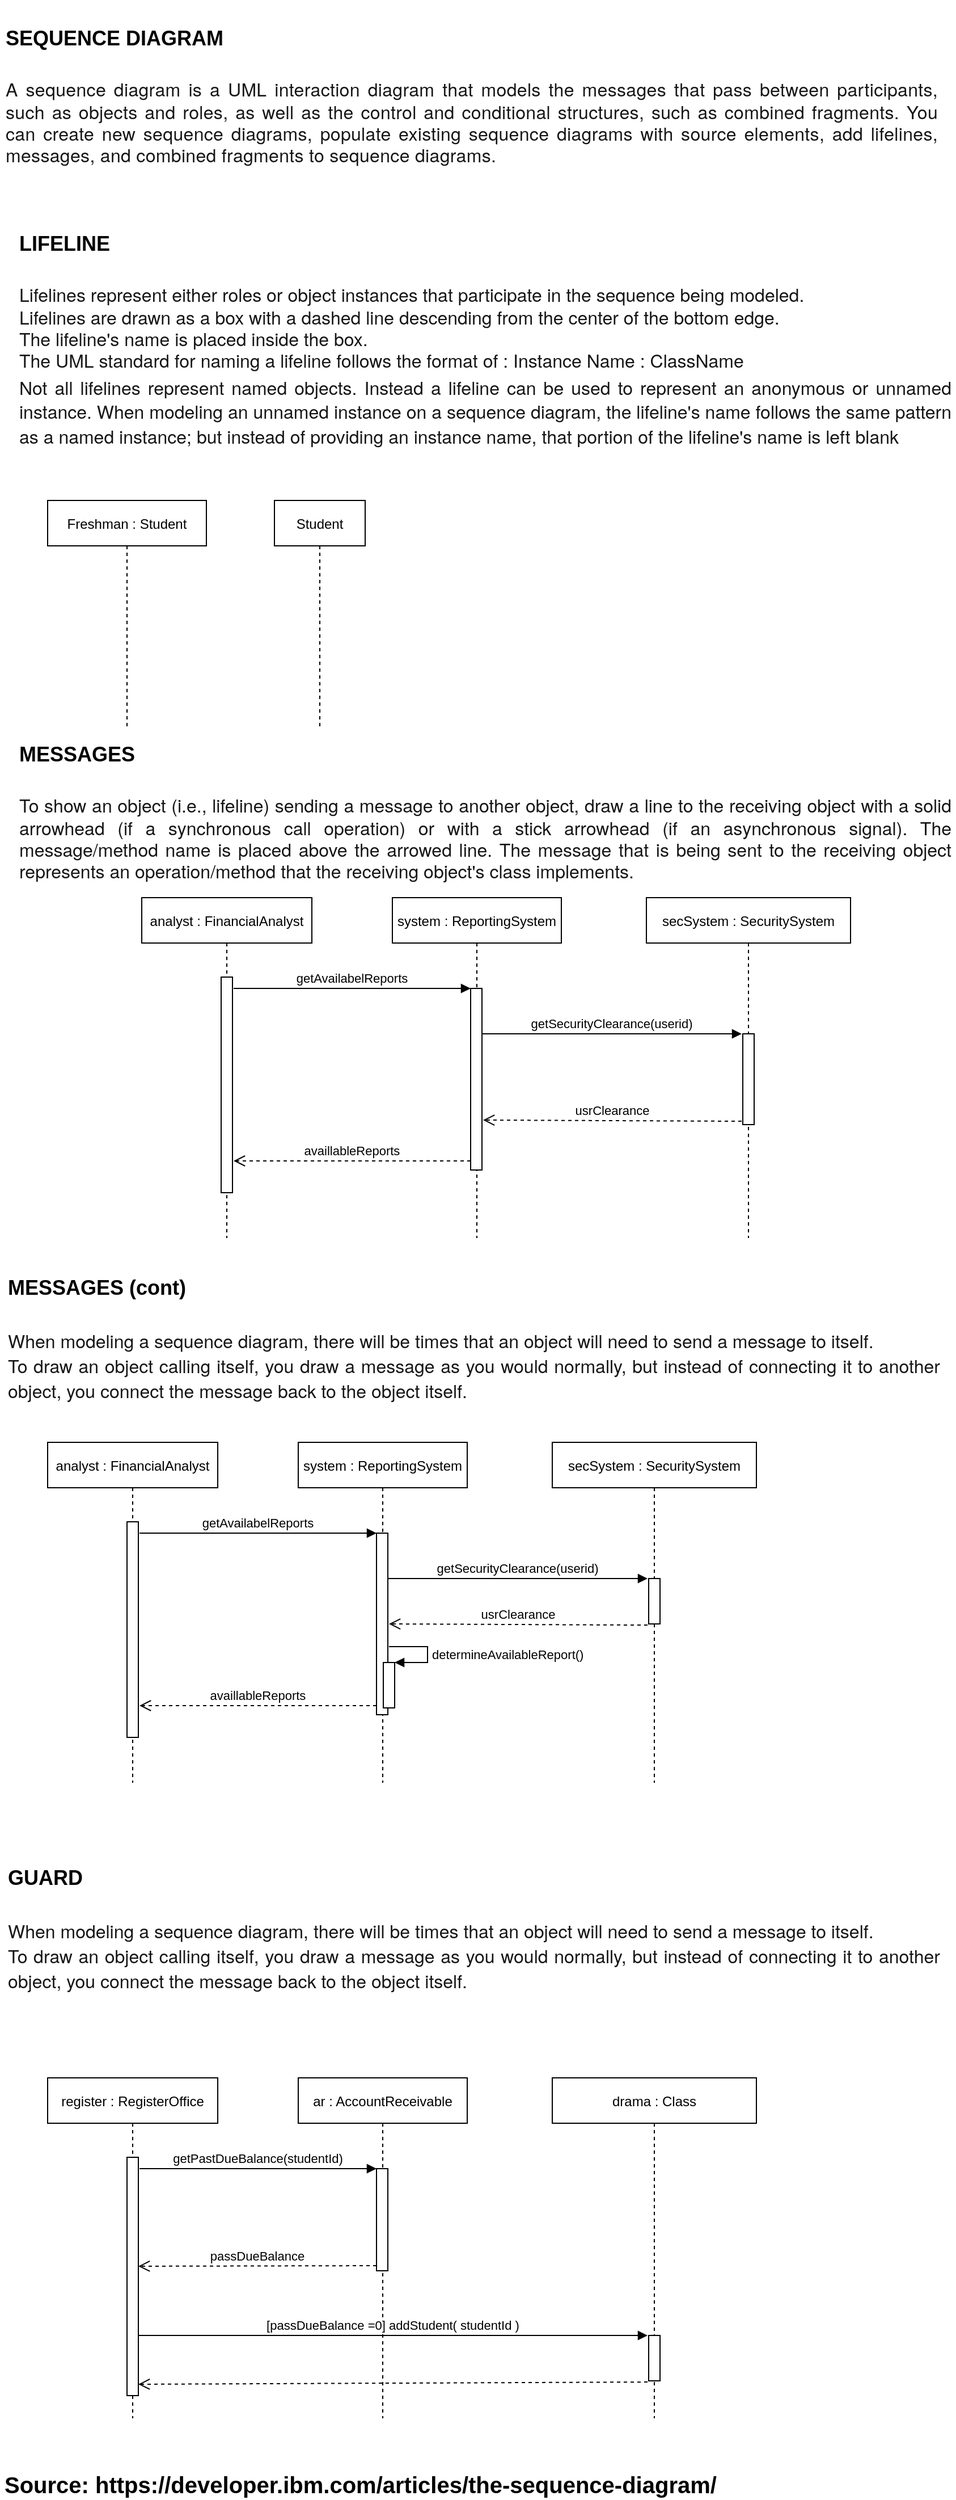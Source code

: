 <mxfile version="18.0.3" type="github" pages="3">
  <diagram id="kgpKYQtTHZ0yAKxKKP6v" name="Sequence Basic">
    <mxGraphModel dx="1422" dy="2013" grid="1" gridSize="10" guides="1" tooltips="1" connect="1" arrows="1" fold="1" page="1" pageScale="1" pageWidth="850" pageHeight="1100" math="0" shadow="0">
      <root>
        <mxCell id="0" />
        <mxCell id="1" parent="0" />
        <mxCell id="3nuBFxr9cyL0pnOWT2aG-1" value="analyst : FinancialAnalyst" style="shape=umlLifeline;perimeter=lifelinePerimeter;container=1;collapsible=0;recursiveResize=0;rounded=0;shadow=0;strokeWidth=1;" parent="1" vertex="1">
          <mxGeometry x="125" y="-299" width="150" height="300" as="geometry" />
        </mxCell>
        <mxCell id="3nuBFxr9cyL0pnOWT2aG-2" value="" style="points=[];perimeter=orthogonalPerimeter;rounded=0;shadow=0;strokeWidth=1;" parent="3nuBFxr9cyL0pnOWT2aG-1" vertex="1">
          <mxGeometry x="70" y="70" width="10" height="190" as="geometry" />
        </mxCell>
        <mxCell id="3nuBFxr9cyL0pnOWT2aG-5" value="system : ReportingSystem" style="shape=umlLifeline;perimeter=lifelinePerimeter;container=1;collapsible=0;recursiveResize=0;rounded=0;shadow=0;strokeWidth=1;" parent="1" vertex="1">
          <mxGeometry x="346" y="-299" width="149" height="300" as="geometry" />
        </mxCell>
        <mxCell id="3nuBFxr9cyL0pnOWT2aG-6" value="" style="points=[];perimeter=orthogonalPerimeter;rounded=0;shadow=0;strokeWidth=1;" parent="3nuBFxr9cyL0pnOWT2aG-5" vertex="1">
          <mxGeometry x="69" y="80" width="10" height="160" as="geometry" />
        </mxCell>
        <mxCell id="3nuBFxr9cyL0pnOWT2aG-7" value="availlableReports" style="verticalAlign=bottom;endArrow=open;dashed=1;endSize=8;exitX=0;exitY=0.95;shadow=0;strokeWidth=1;fillColor=#d5e8d4;strokeColor=#000000;" parent="1" source="3nuBFxr9cyL0pnOWT2aG-6" edge="1">
          <mxGeometry relative="1" as="geometry">
            <mxPoint x="206" y="-67.0" as="targetPoint" />
          </mxGeometry>
        </mxCell>
        <mxCell id="3nuBFxr9cyL0pnOWT2aG-8" value="getAvailabelReports" style="verticalAlign=bottom;endArrow=block;entryX=0;entryY=0;shadow=0;strokeWidth=1;fillColor=#f8cecc;strokeColor=#000000;" parent="1" target="3nuBFxr9cyL0pnOWT2aG-6" edge="1">
          <mxGeometry relative="1" as="geometry">
            <mxPoint x="206" y="-219" as="sourcePoint" />
          </mxGeometry>
        </mxCell>
        <mxCell id="3nuBFxr9cyL0pnOWT2aG-10" value="usrClearance" style="verticalAlign=bottom;endArrow=open;dashed=1;endSize=8;shadow=0;strokeWidth=1;exitX=-0.1;exitY=0.963;exitDx=0;exitDy=0;exitPerimeter=0;fillColor=#d5e8d4;strokeColor=#000000;" parent="1" source="m5hxuh_p9RbYXUV5SAYv-16" edge="1">
          <mxGeometry relative="1" as="geometry">
            <mxPoint x="426" y="-103" as="targetPoint" />
            <mxPoint x="635" y="-103" as="sourcePoint" />
          </mxGeometry>
        </mxCell>
        <mxCell id="m5hxuh_p9RbYXUV5SAYv-2" value="&lt;h4 style=&quot;text-align: justify;&quot;&gt;&lt;font style=&quot;font-size: 18px;&quot;&gt;LIFELINE&lt;/font&gt;&lt;/h4&gt;&lt;span style=&quot;color: rgb(22, 22, 22); font-family: &amp;quot;IBM Plex Sans&amp;quot;, &amp;quot;Helvetica Neue&amp;quot;, Arial, sans-serif; font-size: 16px; background-color: rgb(255, 255, 255);&quot;&gt;&lt;div style=&quot;text-align: justify;&quot;&gt;Lifelines represent either roles or object instances that participate in the sequence being modeled.&amp;nbsp;&lt;/div&gt;&lt;/span&gt;&lt;span style=&quot;color: rgb(22, 22, 22); font-family: &amp;quot;IBM Plex Sans&amp;quot;, &amp;quot;Helvetica Neue&amp;quot;, Arial, sans-serif; font-size: 16px; background-color: rgb(255, 255, 255);&quot;&gt;&lt;div style=&quot;text-align: justify;&quot;&gt;Lifelines are drawn as a box with a dashed line descending from the center of the bottom edge.&lt;/div&gt;&lt;/span&gt;&lt;span style=&quot;color: rgb(22, 22, 22); font-family: &amp;quot;IBM Plex Sans&amp;quot;, &amp;quot;Helvetica Neue&amp;quot;, Arial, sans-serif; font-size: 16px; background-color: rgb(255, 255, 255);&quot;&gt;&lt;div style=&quot;text-align: justify;&quot;&gt;The lifeline&#39;s name is placed inside the box.&lt;/div&gt;&lt;/span&gt;&lt;span style=&quot;background-color: rgb(255, 255, 255);&quot;&gt;&lt;div style=&quot;text-align: justify;&quot;&gt;&lt;span style=&quot;font-size: 16px; color: rgb(22, 22, 22); font-family: &amp;quot;IBM Plex Sans&amp;quot;, &amp;quot;Helvetica Neue&amp;quot;, Arial, sans-serif;&quot;&gt;The UML standard for naming a lifeline follows the format of : Instance Name : ClassName&lt;/span&gt;&lt;/div&gt;&lt;font face=&quot;IBM Plex Sans, Helvetica Neue, Arial, sans-serif&quot; color=&quot;#161616&quot;&gt;&lt;div style=&quot;text-align: justify;&quot;&gt;&lt;span style=&quot;font-size: 16px;&quot;&gt;Not all lifelines represent named objects. Instead a lifeline can be used to represent an anonymous or unnamed instance. When modeling an unnamed instance on a sequence diagram, the lifeline&#39;s name follows the same pattern as a named instance; but instead of providing an instance name, that portion of the lifeline&#39;s name is left blank&lt;/span&gt;&lt;/div&gt;&lt;/font&gt;&lt;div style=&quot;text-align: justify;&quot;&gt;&lt;br&gt;&lt;/div&gt;&lt;/span&gt;&lt;span style=&quot;background-color: rgb(244, 244, 244); letter-spacing: 0.32px;&quot;&gt;&lt;div style=&quot;text-align: justify;&quot;&gt;&lt;font face=&quot;IBM Plex Mono, Menlo, DejaVu Sans Mono, Bitstream Vera Sans Mono, Courier, monospace&quot; color=&quot;#161616&quot;&gt;&lt;br&gt;&lt;/font&gt;&lt;/div&gt;&lt;/span&gt;" style="text;html=1;strokeColor=none;fillColor=none;spacing=5;spacingTop=-20;whiteSpace=wrap;overflow=hidden;rounded=0;fontSize=18;" parent="1" vertex="1">
          <mxGeometry x="12" y="-899" width="830" height="230" as="geometry" />
        </mxCell>
        <mxCell id="m5hxuh_p9RbYXUV5SAYv-3" value="Freshman : Student" style="shape=umlLifeline;perimeter=lifelinePerimeter;container=1;collapsible=0;recursiveResize=0;rounded=0;shadow=0;strokeWidth=1;" parent="1" vertex="1">
          <mxGeometry x="42" y="-649" width="140" height="200" as="geometry" />
        </mxCell>
        <mxCell id="m5hxuh_p9RbYXUV5SAYv-7" value="Student" style="shape=umlLifeline;perimeter=lifelinePerimeter;container=1;collapsible=0;recursiveResize=0;rounded=0;shadow=0;strokeWidth=1;" parent="1" vertex="1">
          <mxGeometry x="242" y="-649" width="80" height="200" as="geometry" />
        </mxCell>
        <mxCell id="m5hxuh_p9RbYXUV5SAYv-8" value="&lt;h4 style=&quot;text-align: justify;&quot;&gt;&lt;font style=&quot;font-size: 18px;&quot;&gt;MESSAGES&lt;/font&gt;&lt;/h4&gt;&lt;span style=&quot;color: rgb(22, 22, 22); font-family: &amp;quot;IBM Plex Sans&amp;quot;, &amp;quot;Helvetica Neue&amp;quot;, Arial, sans-serif; font-size: 16px; background-color: rgb(255, 255, 255);&quot;&gt;&lt;div style=&quot;text-align: justify;&quot;&gt;&lt;span style=&quot;text-align: start;&quot;&gt;To show an object (i.e., lifeline) sending a message to another object, draw a line to the receiving object with a solid arrowhead (if a synchronous call operation) or with a stick arrowhead (if an asynchronous signal). The message/method name is placed above the arrowed line. The message that is being sent to the receiving object represents an operation/method that the receiving object&#39;s class implements.&amp;nbsp;&lt;/span&gt;&lt;br&gt;&lt;/div&gt;&lt;/span&gt;&lt;span style=&quot;background-color: rgb(255, 255, 255);&quot;&gt;&lt;div style=&quot;text-align: justify;&quot;&gt;&lt;br&gt;&lt;/div&gt;&lt;/span&gt;&lt;span style=&quot;background-color: rgb(244, 244, 244); letter-spacing: 0.32px;&quot;&gt;&lt;div style=&quot;text-align: justify;&quot;&gt;&lt;font face=&quot;IBM Plex Mono, Menlo, DejaVu Sans Mono, Bitstream Vera Sans Mono, Courier, monospace&quot; color=&quot;#161616&quot;&gt;&lt;br&gt;&lt;/font&gt;&lt;/div&gt;&lt;/span&gt;" style="text;html=1;strokeColor=none;fillColor=none;spacing=5;spacingTop=-20;whiteSpace=wrap;overflow=hidden;rounded=0;fontSize=18;" parent="1" vertex="1">
          <mxGeometry x="12" y="-449" width="830" height="140" as="geometry" />
        </mxCell>
        <mxCell id="m5hxuh_p9RbYXUV5SAYv-11" value="secSystem : SecuritySystem" style="shape=umlLifeline;perimeter=lifelinePerimeter;container=1;collapsible=0;recursiveResize=0;rounded=0;shadow=0;strokeWidth=1;" parent="1" vertex="1">
          <mxGeometry x="570" y="-299" width="180" height="300" as="geometry" />
        </mxCell>
        <mxCell id="m5hxuh_p9RbYXUV5SAYv-16" value="" style="points=[];perimeter=orthogonalPerimeter;rounded=0;shadow=0;strokeWidth=1;" parent="m5hxuh_p9RbYXUV5SAYv-11" vertex="1">
          <mxGeometry x="85" y="120" width="10" height="80" as="geometry" />
        </mxCell>
        <mxCell id="m5hxuh_p9RbYXUV5SAYv-14" value="getSecurityClearance(userid)" style="verticalAlign=bottom;endArrow=block;entryX=0;entryY=0;shadow=0;strokeWidth=1;exitX=1;exitY=0.25;exitDx=0;exitDy=0;exitPerimeter=0;fillColor=#f8cecc;strokeColor=#000000;" parent="1" source="3nuBFxr9cyL0pnOWT2aG-6" edge="1">
          <mxGeometry relative="1" as="geometry">
            <mxPoint x="435" y="-179" as="sourcePoint" />
            <mxPoint x="654" y="-179" as="targetPoint" />
          </mxGeometry>
        </mxCell>
        <mxCell id="m5hxuh_p9RbYXUV5SAYv-17" value="&lt;h4 style=&quot;text-align: justify;&quot;&gt;&lt;font style=&quot;font-size: 18px;&quot;&gt;MESSAGES (cont)&lt;/font&gt;&lt;/h4&gt;&lt;span style=&quot;background-color: rgb(255, 255, 255);&quot;&gt;&lt;div style=&quot;text-align: start;&quot;&gt;&lt;font face=&quot;IBM Plex Sans, Helvetica Neue, Arial, sans-serif&quot; color=&quot;#161616&quot;&gt;&lt;span style=&quot;font-size: 16px;&quot;&gt;When modeling a sequence diagram, there will be times that an object will need to send a message to itself.&lt;/span&gt;&lt;/font&gt;&lt;br&gt;&lt;/div&gt;&lt;/span&gt;&lt;span style=&quot;background-color: rgb(255, 255, 255);&quot;&gt;&lt;div style=&quot;text-align: justify;&quot;&gt;&lt;span style=&quot;color: rgb(22, 22, 22); font-family: &amp;quot;IBM Plex Sans&amp;quot;, &amp;quot;Helvetica Neue&amp;quot;, Arial, sans-serif; font-size: 16px; text-align: start;&quot;&gt;To draw an object calling itself, you draw a message as you would normally, but instead of connecting it to another object, you connect the message back to the object itself.&lt;/span&gt;&lt;br&gt;&lt;/div&gt;&lt;/span&gt;" style="text;html=1;strokeColor=none;fillColor=none;spacing=5;spacingTop=-20;whiteSpace=wrap;overflow=hidden;rounded=0;fontSize=18;" parent="1" vertex="1">
          <mxGeometry x="2" y="21" width="830" height="130" as="geometry" />
        </mxCell>
        <mxCell id="m5hxuh_p9RbYXUV5SAYv-19" value="analyst : FinancialAnalyst" style="shape=umlLifeline;perimeter=lifelinePerimeter;container=1;collapsible=0;recursiveResize=0;rounded=0;shadow=0;strokeWidth=1;" parent="1" vertex="1">
          <mxGeometry x="42" y="181" width="150" height="300" as="geometry" />
        </mxCell>
        <mxCell id="m5hxuh_p9RbYXUV5SAYv-20" value="" style="points=[];perimeter=orthogonalPerimeter;rounded=0;shadow=0;strokeWidth=1;" parent="m5hxuh_p9RbYXUV5SAYv-19" vertex="1">
          <mxGeometry x="70" y="70" width="10" height="190" as="geometry" />
        </mxCell>
        <mxCell id="m5hxuh_p9RbYXUV5SAYv-21" value="system : ReportingSystem" style="shape=umlLifeline;perimeter=lifelinePerimeter;container=1;collapsible=0;recursiveResize=0;rounded=0;shadow=0;strokeWidth=1;" parent="1" vertex="1">
          <mxGeometry x="263" y="181" width="149" height="300" as="geometry" />
        </mxCell>
        <mxCell id="m5hxuh_p9RbYXUV5SAYv-22" value="" style="points=[];perimeter=orthogonalPerimeter;rounded=0;shadow=0;strokeWidth=1;" parent="m5hxuh_p9RbYXUV5SAYv-21" vertex="1">
          <mxGeometry x="69" y="80" width="10" height="160" as="geometry" />
        </mxCell>
        <mxCell id="m5hxuh_p9RbYXUV5SAYv-29" value="" style="html=1;points=[];perimeter=orthogonalPerimeter;fontSize=18;" parent="m5hxuh_p9RbYXUV5SAYv-21" vertex="1">
          <mxGeometry x="75" y="194" width="10" height="40" as="geometry" />
        </mxCell>
        <mxCell id="m5hxuh_p9RbYXUV5SAYv-30" value="&lt;font style=&quot;font-size: 11px;&quot;&gt;determineAvailableReport()&lt;/font&gt;" style="edgeStyle=orthogonalEdgeStyle;html=1;align=left;spacingLeft=2;endArrow=block;rounded=0;entryX=1;entryY=0;fontSize=18;fillColor=#f8cecc;strokeColor=#000000;" parent="m5hxuh_p9RbYXUV5SAYv-21" target="m5hxuh_p9RbYXUV5SAYv-29" edge="1">
          <mxGeometry relative="1" as="geometry">
            <mxPoint x="80" y="180" as="sourcePoint" />
            <Array as="points">
              <mxPoint x="114" y="180" />
              <mxPoint x="114" y="194" />
            </Array>
          </mxGeometry>
        </mxCell>
        <mxCell id="m5hxuh_p9RbYXUV5SAYv-23" value="availlableReports" style="verticalAlign=bottom;endArrow=open;dashed=1;endSize=8;exitX=0;exitY=0.95;shadow=0;strokeWidth=1;" parent="1" source="m5hxuh_p9RbYXUV5SAYv-22" edge="1">
          <mxGeometry relative="1" as="geometry">
            <mxPoint x="123" y="413.0" as="targetPoint" />
          </mxGeometry>
        </mxCell>
        <mxCell id="m5hxuh_p9RbYXUV5SAYv-24" value="getAvailabelReports" style="verticalAlign=bottom;endArrow=block;entryX=0;entryY=0;shadow=0;strokeWidth=1;" parent="1" target="m5hxuh_p9RbYXUV5SAYv-22" edge="1">
          <mxGeometry relative="1" as="geometry">
            <mxPoint x="123" y="261" as="sourcePoint" />
          </mxGeometry>
        </mxCell>
        <mxCell id="m5hxuh_p9RbYXUV5SAYv-25" value="usrClearance" style="verticalAlign=bottom;endArrow=open;dashed=1;endSize=8;shadow=0;strokeWidth=1;exitX=-0.1;exitY=0.963;exitDx=0;exitDy=0;exitPerimeter=0;" parent="1" edge="1">
          <mxGeometry relative="1" as="geometry">
            <mxPoint x="343" y="341" as="targetPoint" />
            <mxPoint x="571" y="342.04" as="sourcePoint" />
          </mxGeometry>
        </mxCell>
        <mxCell id="m5hxuh_p9RbYXUV5SAYv-26" value="secSystem : SecuritySystem" style="shape=umlLifeline;perimeter=lifelinePerimeter;container=1;collapsible=0;recursiveResize=0;rounded=0;shadow=0;strokeWidth=1;" parent="1" vertex="1">
          <mxGeometry x="487" y="181" width="180" height="300" as="geometry" />
        </mxCell>
        <mxCell id="m5hxuh_p9RbYXUV5SAYv-27" value="" style="points=[];perimeter=orthogonalPerimeter;rounded=0;shadow=0;strokeWidth=1;" parent="m5hxuh_p9RbYXUV5SAYv-26" vertex="1">
          <mxGeometry x="85" y="120" width="10" height="40" as="geometry" />
        </mxCell>
        <mxCell id="m5hxuh_p9RbYXUV5SAYv-28" value="getSecurityClearance(userid)" style="verticalAlign=bottom;endArrow=block;entryX=0;entryY=0;shadow=0;strokeWidth=1;exitX=1;exitY=0.25;exitDx=0;exitDy=0;exitPerimeter=0;" parent="1" source="m5hxuh_p9RbYXUV5SAYv-22" edge="1">
          <mxGeometry relative="1" as="geometry">
            <mxPoint x="352" y="301" as="sourcePoint" />
            <mxPoint x="571" y="301" as="targetPoint" />
          </mxGeometry>
        </mxCell>
        <mxCell id="tBn9dLWRTdamshEgE9BG-2" value="&lt;h4 style=&quot;text-align: justify;&quot;&gt;SEQUENCE DIAGRAM&lt;/h4&gt;&lt;span style=&quot;color: rgb(22, 22, 22); font-family: &amp;quot;IBM Plex Sans&amp;quot;, &amp;quot;Helvetica Neue&amp;quot;, Arial, sans-serif; font-size: 16px; background-color: rgb(255, 255, 255);&quot;&gt;&lt;div style=&quot;text-align: justify;&quot;&gt;&lt;span style=&quot;letter-spacing: 0.16px; text-align: start;&quot;&gt;A sequence diagram is a UML interaction diagram that models the messages that pass between participants, such as objects and roles, as well as the control and conditional structures, such as combined fragments. You can create new sequence diagrams, populate existing sequence diagrams with source elements, add lifelines, messages, and combined fragments to sequence diagrams.&lt;/span&gt;&lt;br&gt;&lt;/div&gt;&lt;/span&gt;&lt;span style=&quot;background-color: rgb(255, 255, 255);&quot;&gt;&lt;div style=&quot;text-align: justify;&quot;&gt;&lt;br&gt;&lt;/div&gt;&lt;/span&gt;&lt;span style=&quot;background-color: rgb(244, 244, 244); letter-spacing: 0.32px;&quot;&gt;&lt;div style=&quot;text-align: justify;&quot;&gt;&lt;font face=&quot;IBM Plex Mono, Menlo, DejaVu Sans Mono, Bitstream Vera Sans Mono, Courier, monospace&quot; color=&quot;#161616&quot;&gt;&lt;br&gt;&lt;/font&gt;&lt;/div&gt;&lt;/span&gt;" style="text;html=1;strokeColor=none;fillColor=none;spacing=5;spacingTop=-20;whiteSpace=wrap;overflow=hidden;rounded=0;fontSize=18;" parent="1" vertex="1">
          <mxGeometry y="-1080" width="830" height="160" as="geometry" />
        </mxCell>
        <UserObject label="Source: https://developer.ibm.com/articles/the-sequence-diagram/" link="https://developer.ibm.com/articles/the-sequence-diagram/" id="zN8DcEWnaMwmWa9ZiDB6-1">
          <mxCell style="text;whiteSpace=wrap;html=1;fontStyle=1;fontSize=20;" parent="1" vertex="1">
            <mxGeometry x="2" y="1081" width="660" height="30" as="geometry" />
          </mxCell>
        </UserObject>
        <mxCell id="MJMkMVPjEUM1tPfrCIHi-2" value="&lt;h4 style=&quot;text-align: justify;&quot;&gt;&lt;font style=&quot;font-size: 18px;&quot;&gt;GUARD&lt;/font&gt;&lt;/h4&gt;&lt;span style=&quot;background-color: rgb(255, 255, 255);&quot;&gt;&lt;div style=&quot;text-align: start;&quot;&gt;&lt;font face=&quot;IBM Plex Sans, Helvetica Neue, Arial, sans-serif&quot; color=&quot;#161616&quot;&gt;&lt;span style=&quot;font-size: 16px;&quot;&gt;When modeling a sequence diagram, there will be times that an object will need to send a message to itself.&lt;/span&gt;&lt;/font&gt;&lt;br&gt;&lt;/div&gt;&lt;/span&gt;&lt;span style=&quot;background-color: rgb(255, 255, 255);&quot;&gt;&lt;div style=&quot;text-align: justify;&quot;&gt;&lt;span style=&quot;color: rgb(22, 22, 22); font-family: &amp;quot;IBM Plex Sans&amp;quot;, &amp;quot;Helvetica Neue&amp;quot;, Arial, sans-serif; font-size: 16px; text-align: start;&quot;&gt;To draw an object calling itself, you draw a message as you would normally, but instead of connecting it to another object, you connect the message back to the object itself.&lt;/span&gt;&lt;br&gt;&lt;/div&gt;&lt;/span&gt;" style="text;html=1;strokeColor=none;fillColor=none;spacing=5;spacingTop=-20;whiteSpace=wrap;overflow=hidden;rounded=0;fontSize=18;" vertex="1" parent="1">
          <mxGeometry x="2" y="541" width="830" height="150" as="geometry" />
        </mxCell>
        <mxCell id="MJMkMVPjEUM1tPfrCIHi-3" value="register : RegisterOffice" style="shape=umlLifeline;perimeter=lifelinePerimeter;container=1;collapsible=0;recursiveResize=0;rounded=0;shadow=0;strokeWidth=1;" vertex="1" parent="1">
          <mxGeometry x="42" y="741" width="150" height="300" as="geometry" />
        </mxCell>
        <mxCell id="MJMkMVPjEUM1tPfrCIHi-4" value="" style="points=[];perimeter=orthogonalPerimeter;rounded=0;shadow=0;strokeWidth=1;" vertex="1" parent="MJMkMVPjEUM1tPfrCIHi-3">
          <mxGeometry x="70" y="70" width="10" height="210" as="geometry" />
        </mxCell>
        <mxCell id="MJMkMVPjEUM1tPfrCIHi-5" value="ar : AccountReceivable" style="shape=umlLifeline;perimeter=lifelinePerimeter;container=1;collapsible=0;recursiveResize=0;rounded=0;shadow=0;strokeWidth=1;" vertex="1" parent="1">
          <mxGeometry x="263" y="741" width="149" height="300" as="geometry" />
        </mxCell>
        <mxCell id="MJMkMVPjEUM1tPfrCIHi-6" value="" style="points=[];perimeter=orthogonalPerimeter;rounded=0;shadow=0;strokeWidth=1;" vertex="1" parent="MJMkMVPjEUM1tPfrCIHi-5">
          <mxGeometry x="69" y="80" width="10" height="90" as="geometry" />
        </mxCell>
        <mxCell id="MJMkMVPjEUM1tPfrCIHi-9" value="passDueBalance" style="verticalAlign=bottom;endArrow=open;dashed=1;endSize=8;exitX=0;exitY=0.95;shadow=0;strokeWidth=1;" edge="1" parent="1" source="MJMkMVPjEUM1tPfrCIHi-6">
          <mxGeometry relative="1" as="geometry">
            <mxPoint x="122" y="907" as="targetPoint" />
          </mxGeometry>
        </mxCell>
        <mxCell id="MJMkMVPjEUM1tPfrCIHi-10" value="getPastDueBalance(studentId)" style="verticalAlign=bottom;endArrow=block;entryX=0;entryY=0;shadow=0;strokeWidth=1;" edge="1" parent="1" target="MJMkMVPjEUM1tPfrCIHi-6">
          <mxGeometry relative="1" as="geometry">
            <mxPoint x="123" y="821" as="sourcePoint" />
          </mxGeometry>
        </mxCell>
        <mxCell id="MJMkMVPjEUM1tPfrCIHi-11" value="" style="verticalAlign=bottom;endArrow=open;dashed=1;endSize=8;shadow=0;strokeWidth=1;exitX=-0.1;exitY=0.963;exitDx=0;exitDy=0;exitPerimeter=0;" edge="1" parent="1">
          <mxGeometry relative="1" as="geometry">
            <mxPoint x="122" y="1011" as="targetPoint" />
            <mxPoint x="571" y="1009.04" as="sourcePoint" />
          </mxGeometry>
        </mxCell>
        <mxCell id="MJMkMVPjEUM1tPfrCIHi-12" value="drama : Class" style="shape=umlLifeline;perimeter=lifelinePerimeter;container=1;collapsible=0;recursiveResize=0;rounded=0;shadow=0;strokeWidth=1;" vertex="1" parent="1">
          <mxGeometry x="487" y="741" width="180" height="300" as="geometry" />
        </mxCell>
        <mxCell id="MJMkMVPjEUM1tPfrCIHi-13" value="" style="points=[];perimeter=orthogonalPerimeter;rounded=0;shadow=0;strokeWidth=1;" vertex="1" parent="MJMkMVPjEUM1tPfrCIHi-12">
          <mxGeometry x="85" y="227" width="10" height="40" as="geometry" />
        </mxCell>
        <mxCell id="MJMkMVPjEUM1tPfrCIHi-14" value="[passDueBalance =0] addStudent( studentId )" style="verticalAlign=bottom;endArrow=block;entryX=0;entryY=0;shadow=0;strokeWidth=1;" edge="1" parent="1">
          <mxGeometry relative="1" as="geometry">
            <mxPoint x="122" y="968" as="sourcePoint" />
            <mxPoint x="571" y="968" as="targetPoint" />
          </mxGeometry>
        </mxCell>
      </root>
    </mxGraphModel>
  </diagram>
  <diagram id="dVJeRuKE7RDZSUEcOzz5" name="Use Case">
    <mxGraphModel dx="595" dy="913" grid="1" gridSize="10" guides="1" tooltips="1" connect="1" arrows="1" fold="1" page="1" pageScale="1" pageWidth="827" pageHeight="1169" math="0" shadow="0">
      <root>
        <mxCell id="0" />
        <mxCell id="1" parent="0" />
        <mxCell id="Ifn-UOxQA3Tm4ciu712V-1" value="&lt;h4 style=&quot;text-align: justify;&quot;&gt;&lt;a style=&quot;box-sizing: inherit; padding: 0px; border: 0px; margin: 0px; font-variant-numeric: inherit; font-variant-east-asian: inherit; font-stretch: inherit; line-height: inherit; font-family: &amp;quot;IBM Plex Sans&amp;quot;, &amp;quot;Helvetica Neue&amp;quot;, Arial, sans-serif; font-size: 16px; vertical-align: baseline; color: rgb(15, 98, 254); cursor: pointer; text-decoration-line: none; text-align: left; background-color: rgb(255, 255, 255);&quot; href=&quot;https://www.ibm.com/docs/en/SS8PJ7_9.6.1/com.ibm.xtools.modeler.doc/topics/cuc.html&quot;&gt;Use cases&lt;/a&gt;&lt;/h4&gt;&lt;h4 style=&quot;text-align: justify;&quot;&gt;&lt;span style=&quot;color: rgb(22, 22, 22); font-family: &amp;quot;IBM Plex Sans&amp;quot;, &amp;quot;Helvetica Neue&amp;quot;, Arial, sans-serif; font-size: 16px; font-weight: 400; text-align: left; background-color: rgb(255, 255, 255);&quot;&gt;A use case describes a function that a system performs to achieve the user’s goal. A use case must yield an observable result that is of value to the user of the system.&lt;/span&gt;&lt;br&gt;&lt;/h4&gt;&lt;div&gt;&lt;span style=&quot;color: rgb(22, 22, 22); font-family: &amp;quot;IBM Plex Sans&amp;quot;, &amp;quot;Helvetica Neue&amp;quot;, Arial, sans-serif; font-size: 16px; font-weight: 400; text-align: left; background-color: rgb(255, 255, 255);&quot;&gt;&lt;br&gt;&lt;/span&gt;&lt;/div&gt;&lt;div&gt;&lt;span style=&quot;color: rgb(22, 22, 22); font-family: &amp;quot;IBM Plex Sans&amp;quot;, &amp;quot;Helvetica Neue&amp;quot;, Arial, sans-serif; font-size: 16px; font-weight: 400; text-align: left; background-color: rgb(255, 255, 255);&quot;&gt;&lt;br&gt;&lt;/span&gt;&lt;/div&gt;&lt;span style=&quot;background-color: rgb(255, 255, 255);&quot;&gt;&lt;div style=&quot;text-align: start;&quot;&gt;&lt;a style=&quot;box-sizing: inherit; padding: 0px; border: 0px; margin: 0px; font-variant-numeric: inherit; font-variant-east-asian: inherit; font-weight: 700; font-stretch: inherit; line-height: inherit; font-family: &amp;quot;IBM Plex Sans&amp;quot;, &amp;quot;Helvetica Neue&amp;quot;, Arial, sans-serif; font-size: 16px; vertical-align: baseline; color: rgb(15, 98, 254); cursor: pointer; text-decoration-line: none;&quot; href=&quot;https://www.ibm.com/docs/en/SS8PJ7_9.6.1/com.ibm.xtools.modeler.doc/topics/cactor.html&quot;&gt;Actors&lt;/a&gt;&lt;span style=&quot;color: rgb(22, 22, 22); font-family: &amp;quot;IBM Plex Sans&amp;quot;, &amp;quot;Helvetica Neue&amp;quot;, Arial, sans-serif; font-size: 16px;&quot;&gt;&lt;br&gt;&lt;/span&gt;&lt;/div&gt;&lt;div style=&quot;text-align: start;&quot;&gt;&lt;span style=&quot;color: rgb(22, 22, 22); font-family: &amp;quot;IBM Plex Sans&amp;quot;, &amp;quot;Helvetica Neue&amp;quot;, Arial, sans-serif; font-size: 16px;&quot;&gt;An actor represents a role of a user that interacts with the system that you are modeling. The user can be a human user, an organization, a machine, or another external system.&lt;/span&gt;&lt;span style=&quot;color: rgb(22, 22, 22); font-family: &amp;quot;IBM Plex Sans&amp;quot;, &amp;quot;Helvetica Neue&amp;quot;, Arial, sans-serif; font-size: 16px;&quot;&gt;&lt;br&gt;&lt;/span&gt;&lt;/div&gt;&lt;div style=&quot;text-align: start;&quot;&gt;&lt;span style=&quot;color: rgb(22, 22, 22); font-family: &amp;quot;IBM Plex Sans&amp;quot;, &amp;quot;Helvetica Neue&amp;quot;, Arial, sans-serif; font-size: 16px;&quot;&gt;&lt;br&gt;&lt;/span&gt;&lt;/div&gt;&lt;div style=&quot;text-align: start;&quot;&gt;&lt;span style=&quot;color: rgb(22, 22, 22); font-family: &amp;quot;IBM Plex Sans&amp;quot;, &amp;quot;Helvetica Neue&amp;quot;, Arial, sans-serif; font-size: 16px;&quot;&gt;&lt;br&gt;&lt;/span&gt;&lt;/div&gt;&lt;div style=&quot;text-align: start;&quot;&gt;&lt;span style=&quot;color: rgb(22, 22, 22); font-family: &amp;quot;IBM Plex Sans&amp;quot;, &amp;quot;Helvetica Neue&amp;quot;, Arial, sans-serif; font-size: 16px;&quot;&gt;&lt;br&gt;&lt;/span&gt;&lt;/div&gt;&lt;div style=&quot;text-align: start;&quot;&gt;&lt;span style=&quot;color: rgb(22, 22, 22); font-family: &amp;quot;IBM Plex Sans&amp;quot;, &amp;quot;Helvetica Neue&amp;quot;, Arial, sans-serif; font-size: 16px;&quot;&gt;&lt;br&gt;&lt;/span&gt;&lt;/div&gt;&lt;div style=&quot;text-align: start;&quot;&gt;&lt;span style=&quot;color: rgb(22, 22, 22); font-family: &amp;quot;IBM Plex Sans&amp;quot;, &amp;quot;Helvetica Neue&amp;quot;, Arial, sans-serif; font-size: 16px;&quot;&gt;&lt;br&gt;&lt;/span&gt;&lt;/div&gt;&lt;div style=&quot;text-align: start;&quot;&gt;&lt;br&gt;&lt;/div&gt;&lt;div style=&quot;text-align: start;&quot;&gt;&lt;a style=&quot;box-sizing: inherit; padding: 0px; border: 0px; margin: 0px; font-variant-numeric: inherit; font-variant-east-asian: inherit; font-weight: 700; font-stretch: inherit; line-height: inherit; font-family: &amp;quot;IBM Plex Sans&amp;quot;, &amp;quot;Helvetica Neue&amp;quot;, Arial, sans-serif; font-size: 16px; vertical-align: baseline; color: rgb(15, 98, 254); cursor: pointer; text-decoration-line: none;&quot; href=&quot;https://www.ibm.com/docs/en/SS8PJ7_9.6.1/com.ibm.xtools.modeler.doc/topics/crelsme_ucd.html&quot;&gt;Relationships in use-case diagrams&lt;/a&gt;&lt;/div&gt;&lt;div style=&quot;text-align: start;&quot;&gt;&lt;br&gt;&lt;/div&gt;&lt;div style=&quot;text-align: start;&quot;&gt;&lt;span style=&quot;color: rgb(22, 22, 22); font-family: &amp;quot;IBM Plex Sans&amp;quot;, &amp;quot;Helvetica Neue&amp;quot;, Arial, sans-serif; font-size: 16px;&quot;&gt;In UML, a relationship is a connection between model elements. A UML relationship is a type of model element that adds semantics to a model by defining the structure and behavior between the model elements.&lt;/span&gt;&lt;span style=&quot;color: rgb(22, 22, 22); font-family: &amp;quot;IBM Plex Sans&amp;quot;, &amp;quot;Helvetica Neue&amp;quot;, Arial, sans-serif; font-size: 16px;&quot;&gt;&lt;br&gt;&lt;/span&gt;&lt;/div&gt;&lt;div style=&quot;text-align: start;&quot;&gt;&lt;span style=&quot;color: rgb(22, 22, 22); font-family: &amp;quot;IBM Plex Sans&amp;quot;, &amp;quot;Helvetica Neue&amp;quot;, Arial, sans-serif; font-size: 16px;&quot;&gt;&lt;br&gt;&lt;/span&gt;&lt;/div&gt;&lt;/span&gt;" style="text;html=1;strokeColor=none;fillColor=none;spacing=5;spacingTop=-20;whiteSpace=wrap;overflow=hidden;rounded=0;fontSize=18;" parent="1" vertex="1">
          <mxGeometry x="890" y="290" width="760" height="1220" as="geometry" />
        </mxCell>
        <mxCell id="YBjXotv5qvlRHlgiekUH-1" value="&lt;h4 style=&quot;text-align: justify;&quot;&gt;&lt;span style=&quot;color: rgb(22, 22, 22); font-family: &amp;quot;IBM Plex Sans&amp;quot;, &amp;quot;Helvetica Neue&amp;quot;, Arial, sans-serif; font-size: 16px; letter-spacing: 0.16px; text-align: start; background-color: rgb(255, 255, 255);&quot;&gt;Use-case diagrams&lt;/span&gt;&lt;/h4&gt;&lt;span style=&quot;color: rgb(22, 22, 22); font-family: &amp;quot;IBM Plex Sans&amp;quot;, &amp;quot;Helvetica Neue&amp;quot;, Arial, sans-serif; font-size: 16px; background-color: rgb(255, 255, 255);&quot;&gt;&lt;div style=&quot;text-align: justify;&quot;&gt;&lt;span style=&quot;letter-spacing: 0.16px;&quot;&gt;In UML, use-case diagrams model the behavior of a system and help to capture the requirements of the system&lt;/span&gt;&lt;/div&gt;&lt;/span&gt;&lt;span style=&quot;color: rgb(22, 22, 22); font-family: &amp;quot;IBM Plex Sans&amp;quot;, &amp;quot;Helvetica Neue&amp;quot;, Arial, sans-serif; font-size: 16px; background-color: rgb(255, 255, 255);&quot;&gt;&lt;div style=&quot;text-align: justify;&quot;&gt;Describe the high-level functions and scope of a system.&lt;/div&gt;&lt;/span&gt;&lt;span style=&quot;color: rgb(22, 22, 22); font-family: &amp;quot;IBM Plex Sans&amp;quot;, &amp;quot;Helvetica Neue&amp;quot;, Arial, sans-serif; font-size: 16px; background-color: rgb(255, 255, 255);&quot;&gt;&lt;div style=&quot;text-align: justify;&quot;&gt;Illustrate and define the context and requirements of either an entire system or the important parts of the system.&lt;/div&gt;&lt;/span&gt;&lt;span style=&quot;background-color: rgb(255, 255, 255);&quot;&gt;&lt;div style=&quot;text-align: justify;&quot;&gt;&lt;font face=&quot;IBM Plex Sans, Helvetica Neue, Arial, sans-serif&quot; color=&quot;#161616&quot;&gt;&lt;span style=&quot;font-size: 16px;&quot;&gt;&lt;br&gt;&lt;/span&gt;&lt;/font&gt;&lt;/div&gt;&lt;div style=&quot;text-align: justify;&quot;&gt;&lt;br&gt;&lt;/div&gt;&lt;/span&gt;&lt;div style=&quot;text-align: justify;&quot;&gt;&lt;span style=&quot;color: rgb(22, 22, 22); font-family: &amp;quot;IBM Plex Sans&amp;quot;, &amp;quot;Helvetica Neue&amp;quot;, Arial, sans-serif; font-size: 16px; font-weight: 400; letter-spacing: 0.16px; text-align: start; background-color: rgb(255, 255, 255);&quot;&gt;&lt;br&gt;&lt;/span&gt;&lt;/div&gt;" style="text;html=1;strokeColor=none;fillColor=none;spacing=5;spacingTop=-20;whiteSpace=wrap;overflow=hidden;rounded=0;fontSize=18;" parent="1" vertex="1">
          <mxGeometry x="827" y="20" width="813" height="180" as="geometry" />
        </mxCell>
        <mxCell id="YBjXotv5qvlRHlgiekUH-2" value="&lt;span style=&quot;color: rgb(22, 22, 22); font-family: &amp;quot;IBM Plex Sans&amp;quot;, &amp;quot;Helvetica Neue&amp;quot;, Arial, sans-serif; font-size: 16px; font-style: normal; font-variant-ligatures: normal; font-variant-caps: normal; letter-spacing: normal; orphans: 2; text-align: start; text-indent: 0px; text-transform: none; widows: 2; word-spacing: 0px; -webkit-text-stroke-width: 0px; background-color: rgb(255, 255, 255); text-decoration-thickness: initial; text-decoration-style: initial; text-decoration-color: initial; float: none; display: inline !important;&quot;&gt;Model elements&lt;/span&gt;" style="text;whiteSpace=wrap;html=1;fontSize=11;fontStyle=1" parent="1" vertex="1">
          <mxGeometry x="832" y="250" width="140" height="30" as="geometry" />
        </mxCell>
        <mxCell id="YBjXotv5qvlRHlgiekUH-3" value="Use Case" style="ellipse;whiteSpace=wrap;html=1;fontSize=11;" parent="1" vertex="1">
          <mxGeometry x="1190" y="400" width="140" height="70" as="geometry" />
        </mxCell>
        <mxCell id="YBjXotv5qvlRHlgiekUH-4" value="Actor" style="shape=umlActor;verticalLabelPosition=bottom;verticalAlign=top;html=1;fontSize=11;" parent="1" vertex="1">
          <mxGeometry x="1245" y="555" width="30" height="60" as="geometry" />
        </mxCell>
        <mxCell id="YBjXotv5qvlRHlgiekUH-9" value="Base use Case" style="ellipse;whiteSpace=wrap;html=1;fontSize=11;" parent="1" vertex="1">
          <mxGeometry x="1000" y="980" width="140" height="70" as="geometry" />
        </mxCell>
        <mxCell id="YBjXotv5qvlRHlgiekUH-10" value="Inclusion Use Case" style="ellipse;whiteSpace=wrap;html=1;fontSize=11;" parent="1" vertex="1">
          <mxGeometry x="1300" y="980" width="140" height="70" as="geometry" />
        </mxCell>
        <mxCell id="YBjXotv5qvlRHlgiekUH-12" value="&amp;lt;&amp;lt;include&amp;gt;&amp;gt;" style="html=1;verticalAlign=bottom;labelBackgroundColor=none;endArrow=open;endFill=0;dashed=1;rounded=0;fontSize=11;" parent="1" edge="1">
          <mxGeometry width="160" relative="1" as="geometry">
            <mxPoint x="1140" y="1014.5" as="sourcePoint" />
            <mxPoint x="1300" y="1014.5" as="targetPoint" />
          </mxGeometry>
        </mxCell>
        <mxCell id="YBjXotv5qvlRHlgiekUH-13" value="CheckOrderStatus" style="ellipse;whiteSpace=wrap;html=1;fontSize=11;" parent="1" vertex="1">
          <mxGeometry x="1000" y="1090" width="140" height="70" as="geometry" />
        </mxCell>
        <mxCell id="YBjXotv5qvlRHlgiekUH-14" value="Login" style="ellipse;whiteSpace=wrap;html=1;fontSize=11;" parent="1" vertex="1">
          <mxGeometry x="1300" y="1090" width="140" height="70" as="geometry" />
        </mxCell>
        <mxCell id="YBjXotv5qvlRHlgiekUH-15" value="&amp;lt;&amp;lt;include&amp;gt;&amp;gt;" style="html=1;verticalAlign=bottom;labelBackgroundColor=none;endArrow=open;endFill=0;dashed=1;rounded=0;fontSize=11;" parent="1" edge="1">
          <mxGeometry width="160" relative="1" as="geometry">
            <mxPoint x="1140" y="1124.5" as="sourcePoint" />
            <mxPoint x="1300" y="1124.5" as="targetPoint" />
          </mxGeometry>
        </mxCell>
        <mxCell id="YBjXotv5qvlRHlgiekUH-17" value="Example" style="text;html=1;strokeColor=none;fillColor=none;align=center;verticalAlign=middle;whiteSpace=wrap;rounded=0;fontSize=11;fontStyle=1" parent="1" vertex="1">
          <mxGeometry x="890" y="1110" width="60" height="30" as="geometry" />
        </mxCell>
        <mxCell id="mPVrKVjC8mVkiGtCcPgU-1" value="Base use Case" style="ellipse;whiteSpace=wrap;html=1;fontSize=11;" parent="1" vertex="1">
          <mxGeometry x="1000" y="1240" width="140" height="70" as="geometry" />
        </mxCell>
        <mxCell id="mPVrKVjC8mVkiGtCcPgU-2" value="Extension use case" style="ellipse;whiteSpace=wrap;html=1;fontSize=11;" parent="1" vertex="1">
          <mxGeometry x="1300" y="1240" width="140" height="70" as="geometry" />
        </mxCell>
        <mxCell id="mPVrKVjC8mVkiGtCcPgU-3" value="&amp;lt;&amp;lt;Extend&amp;gt;&amp;gt;" style="html=1;verticalAlign=bottom;labelBackgroundColor=none;endArrow=open;endFill=0;dashed=1;rounded=0;fontSize=11;" parent="1" edge="1">
          <mxGeometry width="160" relative="1" as="geometry">
            <mxPoint x="1300" y="1274.5" as="sourcePoint" />
            <mxPoint x="1140" y="1274.5" as="targetPoint" />
          </mxGeometry>
        </mxCell>
        <mxCell id="mPVrKVjC8mVkiGtCcPgU-4" value="Include" style="text;html=1;strokeColor=none;fillColor=none;align=center;verticalAlign=middle;whiteSpace=wrap;rounded=0;fontSize=24;fontStyle=1" parent="1" vertex="1">
          <mxGeometry x="1145" y="930" width="130" height="30" as="geometry" />
        </mxCell>
        <mxCell id="mPVrKVjC8mVkiGtCcPgU-5" value="Extend" style="text;html=1;strokeColor=none;fillColor=none;align=center;verticalAlign=middle;whiteSpace=wrap;rounded=0;fontSize=24;fontStyle=1" parent="1" vertex="1">
          <mxGeometry x="1155" y="1210" width="130" height="30" as="geometry" />
        </mxCell>
        <mxCell id="mPVrKVjC8mVkiGtCcPgU-6" value="&lt;span style=&quot;color: rgb(22, 22, 22); font-family: &amp;quot;IBM Plex Sans&amp;quot;, &amp;quot;Helvetica Neue&amp;quot;, Arial, sans-serif; text-align: start; background-color: rgb(255, 255, 255);&quot;&gt;Place Online Order&lt;/span&gt;" style="ellipse;whiteSpace=wrap;html=1;fontSize=11;" parent="1" vertex="1">
          <mxGeometry x="1000" y="1360" width="140" height="70" as="geometry" />
        </mxCell>
        <mxCell id="mPVrKVjC8mVkiGtCcPgU-7" value="&lt;span style=&quot;color: rgb(22, 22, 22); font-family: &amp;quot;IBM Plex Sans&amp;quot;, &amp;quot;Helvetica Neue&amp;quot;, Arial, sans-serif; text-align: start; background-color: rgb(255, 255, 255);&quot;&gt;Specify Shipping Instructions&lt;/span&gt;" style="ellipse;whiteSpace=wrap;html=1;fontSize=11;" parent="1" vertex="1">
          <mxGeometry x="1300" y="1360" width="140" height="70" as="geometry" />
        </mxCell>
        <mxCell id="mPVrKVjC8mVkiGtCcPgU-8" value="&amp;lt;&amp;lt;Extend&amp;gt;&amp;gt;" style="html=1;verticalAlign=bottom;labelBackgroundColor=none;endArrow=open;endFill=0;dashed=1;rounded=0;fontSize=11;" parent="1" edge="1">
          <mxGeometry width="160" relative="1" as="geometry">
            <mxPoint x="1300" y="1394.5" as="sourcePoint" />
            <mxPoint x="1140" y="1394.5" as="targetPoint" />
          </mxGeometry>
        </mxCell>
        <mxCell id="mPVrKVjC8mVkiGtCcPgU-9" value="Example" style="text;html=1;strokeColor=none;fillColor=none;align=center;verticalAlign=middle;whiteSpace=wrap;rounded=0;fontSize=11;fontStyle=1" parent="1" vertex="1">
          <mxGeometry x="880" y="1370" width="60" height="30" as="geometry" />
        </mxCell>
        <UserObject label="&lt;span style=&quot;font-weight: normal;&quot;&gt;REF:&lt;/span&gt; https://www.ibm.com/docs/en/rational-soft-arch/9.6.1?topic=diagrams-creating-use-case" link="https://developer.ibm.com/articles/the-sequence-diagram/" id="IYPzn7S4lsNCGVKHW3Xo-1">
          <mxCell style="text;whiteSpace=wrap;html=1;fontStyle=1;fontSize=21;" parent="1" vertex="1">
            <mxGeometry x="834.5" y="2160" width="798" height="120" as="geometry" />
          </mxCell>
        </UserObject>
        <mxCell id="0_qcmdqPgNHfqs5v7oGf-1" value="User" style="shape=umlActor;verticalLabelPosition=bottom;verticalAlign=top;html=1;labelBackgroundColor=none;" vertex="1" parent="1">
          <mxGeometry x="880" y="1800" width="30" height="60" as="geometry" />
        </mxCell>
        <mxCell id="0_qcmdqPgNHfqs5v7oGf-6" value="Sign Up" style="ellipse;whiteSpace=wrap;html=1;verticalAlign=middle;labelBackgroundColor=default;" vertex="1" parent="1">
          <mxGeometry x="1035" y="1560" width="120" height="60" as="geometry" />
        </mxCell>
        <mxCell id="0_qcmdqPgNHfqs5v7oGf-10" value="Login" style="ellipse;whiteSpace=wrap;html=1;verticalAlign=middle;labelBackgroundColor=default;" vertex="1" parent="1">
          <mxGeometry x="1020" y="1790" width="120" height="60" as="geometry" />
        </mxCell>
        <mxCell id="0_qcmdqPgNHfqs5v7oGf-13" value="&lt;span style=&quot;color: rgb(22, 22, 22); font-family: &amp;quot;IBM Plex Sans&amp;quot;, &amp;quot;Helvetica Neue&amp;quot;, Arial, sans-serif; text-align: start; background-color: rgb(255, 255, 255);&quot;&gt;Place Online Order&lt;/span&gt;" style="ellipse;whiteSpace=wrap;html=1;fontSize=11;" vertex="1" parent="1">
          <mxGeometry x="1020" y="1950" width="120" height="60" as="geometry" />
        </mxCell>
        <mxCell id="0_qcmdqPgNHfqs5v7oGf-14" value="&lt;span style=&quot;color: rgb(22, 22, 22); font-family: &amp;quot;IBM Plex Sans&amp;quot;, &amp;quot;Helvetica Neue&amp;quot;, Arial, sans-serif; text-align: start; background-color: rgb(255, 255, 255);&quot;&gt;Specify Shipping Instructions&lt;/span&gt;" style="ellipse;whiteSpace=wrap;html=1;fontSize=11;" vertex="1" parent="1">
          <mxGeometry x="1310" y="1840" width="140" height="60" as="geometry" />
        </mxCell>
        <mxCell id="0_qcmdqPgNHfqs5v7oGf-16" value="&amp;lt;&amp;lt;Extend&amp;gt;&amp;gt;" style="html=1;verticalAlign=bottom;labelBackgroundColor=none;endArrow=open;endFill=0;dashed=1;rounded=0;fontSize=11;entryX=1;entryY=0.5;entryDx=0;entryDy=0;" edge="1" parent="1" target="0_qcmdqPgNHfqs5v7oGf-13">
          <mxGeometry width="160" relative="1" as="geometry">
            <mxPoint x="1310" y="1868.5" as="sourcePoint" />
            <mxPoint x="1150" y="1868.5" as="targetPoint" />
          </mxGeometry>
        </mxCell>
        <mxCell id="0_qcmdqPgNHfqs5v7oGf-18" value="" style="endArrow=none;html=1;rounded=0;strokeColor=#000000;entryX=0;entryY=0.5;entryDx=0;entryDy=0;" edge="1" parent="1" target="0_qcmdqPgNHfqs5v7oGf-6">
          <mxGeometry width="50" height="50" relative="1" as="geometry">
            <mxPoint x="920" y="1820" as="sourcePoint" />
            <mxPoint x="970" y="1770" as="targetPoint" />
          </mxGeometry>
        </mxCell>
        <mxCell id="0_qcmdqPgNHfqs5v7oGf-19" value="" style="endArrow=none;html=1;rounded=0;strokeColor=#000000;entryX=0;entryY=0.5;entryDx=0;entryDy=0;" edge="1" parent="1" target="0_qcmdqPgNHfqs5v7oGf-10">
          <mxGeometry width="50" height="50" relative="1" as="geometry">
            <mxPoint x="920" y="1820" as="sourcePoint" />
            <mxPoint x="1035" y="1680" as="targetPoint" />
          </mxGeometry>
        </mxCell>
        <mxCell id="0_qcmdqPgNHfqs5v7oGf-20" value="" style="endArrow=none;html=1;rounded=0;strokeColor=#000000;entryX=0;entryY=0.5;entryDx=0;entryDy=0;" edge="1" parent="1" target="0_qcmdqPgNHfqs5v7oGf-13">
          <mxGeometry width="50" height="50" relative="1" as="geometry">
            <mxPoint x="920" y="1820" as="sourcePoint" />
            <mxPoint x="1030" y="1764" as="targetPoint" />
          </mxGeometry>
        </mxCell>
        <mxCell id="0_qcmdqPgNHfqs5v7oGf-21" value="&amp;lt;&amp;lt;include&amp;gt;&amp;gt;" style="html=1;verticalAlign=bottom;labelBackgroundColor=none;endArrow=open;endFill=0;dashed=1;rounded=0;fontSize=11;exitX=0.5;exitY=0;exitDx=0;exitDy=0;entryX=0.5;entryY=1;entryDx=0;entryDy=0;" edge="1" parent="1" source="0_qcmdqPgNHfqs5v7oGf-13" target="0_qcmdqPgNHfqs5v7oGf-10">
          <mxGeometry width="160" relative="1" as="geometry">
            <mxPoint x="1070" y="1820" as="sourcePoint" />
            <mxPoint x="1230" y="1820" as="targetPoint" />
          </mxGeometry>
        </mxCell>
        <mxCell id="0_qcmdqPgNHfqs5v7oGf-23" value="CheckOrderStatus" style="ellipse;whiteSpace=wrap;html=1;fontSize=11;" vertex="1" parent="1">
          <mxGeometry x="1010" y="1660" width="140" height="70" as="geometry" />
        </mxCell>
        <mxCell id="0_qcmdqPgNHfqs5v7oGf-26" value="&amp;lt;&amp;lt;include&amp;gt;&amp;gt;" style="html=1;verticalAlign=bottom;labelBackgroundColor=none;endArrow=open;endFill=0;dashed=1;rounded=0;fontSize=11;exitX=0.5;exitY=1;exitDx=0;exitDy=0;entryX=0.5;entryY=0;entryDx=0;entryDy=0;entryPerimeter=0;" edge="1" parent="1" source="0_qcmdqPgNHfqs5v7oGf-23" target="0_qcmdqPgNHfqs5v7oGf-10">
          <mxGeometry width="160" relative="1" as="geometry">
            <mxPoint x="1090" y="1860" as="sourcePoint" />
            <mxPoint x="1090" y="1960" as="targetPoint" />
          </mxGeometry>
        </mxCell>
      </root>
    </mxGraphModel>
  </diagram>
  <diagram id="nmqXFcjcdm7ILJKdKRxf" name="Class">
    <mxGraphModel dx="1422" dy="913" grid="1" gridSize="10" guides="1" tooltips="1" connect="1" arrows="1" fold="1" page="1" pageScale="1" pageWidth="827" pageHeight="1169" math="0" shadow="0">
      <root>
        <mxCell id="0" />
        <mxCell id="1" parent="0" />
        <mxCell id="Suuq0HtU_saqYbTsEoNt-1" value="Shopping Cart" style="swimlane;fontStyle=1;align=center;verticalAlign=top;childLayout=stackLayout;horizontal=1;startSize=26;horizontalStack=0;resizeParent=1;resizeParentMax=0;resizeLast=0;collapsible=1;marginBottom=0;" parent="1" vertex="1">
          <mxGeometry x="50" y="160" width="280" height="140" as="geometry" />
        </mxCell>
        <mxCell id="Suuq0HtU_saqYbTsEoNt-3" value="" style="line;strokeWidth=1;fillColor=none;align=left;verticalAlign=middle;spacingTop=-1;spacingLeft=3;spacingRight=3;rotatable=0;labelPosition=right;points=[];portConstraint=eastwest;" parent="Suuq0HtU_saqYbTsEoNt-1" vertex="1">
          <mxGeometry y="26" width="280" height="8" as="geometry" />
        </mxCell>
        <mxCell id="Suuq0HtU_saqYbTsEoNt-4" value="+ addItem(ItemtoAdd: Item, Quantity: Interger&#xa;+ removeItem(ItemToRemove:Item)&#xa;+ " style="text;strokeColor=none;fillColor=none;align=left;verticalAlign=top;spacingLeft=4;spacingRight=4;overflow=hidden;rotatable=0;points=[[0,0.5],[1,0.5]];portConstraint=eastwest;" parent="Suuq0HtU_saqYbTsEoNt-1" vertex="1">
          <mxGeometry y="34" width="280" height="106" as="geometry" />
        </mxCell>
        <mxCell id="Suuq0HtU_saqYbTsEoNt-5" value="&lt;span style=&quot;color: rgb(22, 22, 22); font-family: &amp;quot;IBM Plex Sans&amp;quot;, &amp;quot;Helvetica Neue&amp;quot;, Arial, sans-serif; font-size: 16px; font-style: normal; font-variant-ligatures: normal; font-variant-caps: normal; font-weight: 400; letter-spacing: 0.16px; orphans: 2; text-align: start; text-indent: 0px; text-transform: none; widows: 2; word-spacing: 0px; -webkit-text-stroke-width: 0px; text-decoration-thickness: initial; text-decoration-style: initial; text-decoration-color: initial; float: none; display: inline !important;&quot;&gt;In UML, a&amp;nbsp;&lt;/span&gt;&lt;dfn style=&quot;box-sizing: border-box; padding: 0px; border: 0px; margin: 0px; font-style: italic; font-variant-ligatures: normal; font-variant-caps: normal; font-variant-numeric: inherit; font-variant-east-asian: inherit; font-weight: 400; font-stretch: inherit; line-height: inherit; font-family: &amp;quot;IBM Plex Sans&amp;quot;, &amp;quot;Helvetica Neue&amp;quot;, Arial, sans-serif; font-size: 16px; vertical-align: baseline; color: rgb(22, 22, 22); letter-spacing: 0.16px; orphans: 2; text-align: start; text-indent: 0px; text-transform: none; widows: 2; word-spacing: 0px; -webkit-text-stroke-width: 0px; text-decoration-thickness: initial; text-decoration-style: initial; text-decoration-color: initial;&quot; class=&quot;term&quot;&gt;class&lt;/dfn&gt;&lt;span style=&quot;color: rgb(22, 22, 22); font-family: &amp;quot;IBM Plex Sans&amp;quot;, &amp;quot;Helvetica Neue&amp;quot;, Arial, sans-serif; font-size: 16px; font-style: normal; font-variant-ligatures: normal; font-variant-caps: normal; font-weight: 400; letter-spacing: 0.16px; orphans: 2; text-align: start; text-indent: 0px; text-transform: none; widows: 2; word-spacing: 0px; -webkit-text-stroke-width: 0px; text-decoration-thickness: initial; text-decoration-style: initial; text-decoration-color: initial; float: none; display: inline !important;&quot;&gt;&amp;nbsp;represents an object or a set of objects that share a common structure and behavior. Classes, or instances of classes, are common model elements in UML diagrams.&lt;/span&gt;" style="text;whiteSpace=wrap;html=1;" parent="1" vertex="1">
          <mxGeometry x="40" y="30" width="770" height="90" as="geometry" />
        </mxCell>
        <mxCell id="Suuq0HtU_saqYbTsEoNt-6" value="Item" style="swimlane;fontStyle=1;align=center;verticalAlign=top;childLayout=stackLayout;horizontal=1;startSize=26;horizontalStack=0;resizeParent=1;resizeParentMax=0;resizeLast=0;collapsible=1;marginBottom=0;" parent="1" vertex="1">
          <mxGeometry x="400" y="170" width="160" height="86" as="geometry" />
        </mxCell>
        <mxCell id="Suuq0HtU_saqYbTsEoNt-7" value="+ field: type" style="text;strokeColor=none;fillColor=none;align=left;verticalAlign=top;spacingLeft=4;spacingRight=4;overflow=hidden;rotatable=0;points=[[0,0.5],[1,0.5]];portConstraint=eastwest;" parent="Suuq0HtU_saqYbTsEoNt-6" vertex="1">
          <mxGeometry y="26" width="160" height="26" as="geometry" />
        </mxCell>
        <mxCell id="Suuq0HtU_saqYbTsEoNt-8" value="" style="line;strokeWidth=1;fillColor=none;align=left;verticalAlign=middle;spacingTop=-1;spacingLeft=3;spacingRight=3;rotatable=0;labelPosition=right;points=[];portConstraint=eastwest;" parent="Suuq0HtU_saqYbTsEoNt-6" vertex="1">
          <mxGeometry y="52" width="160" height="8" as="geometry" />
        </mxCell>
        <mxCell id="Suuq0HtU_saqYbTsEoNt-9" value="+ method(type): type" style="text;strokeColor=none;fillColor=none;align=left;verticalAlign=top;spacingLeft=4;spacingRight=4;overflow=hidden;rotatable=0;points=[[0,0.5],[1,0.5]];portConstraint=eastwest;" parent="Suuq0HtU_saqYbTsEoNt-6" vertex="1">
          <mxGeometry y="60" width="160" height="26" as="geometry" />
        </mxCell>
      </root>
    </mxGraphModel>
  </diagram>
</mxfile>
